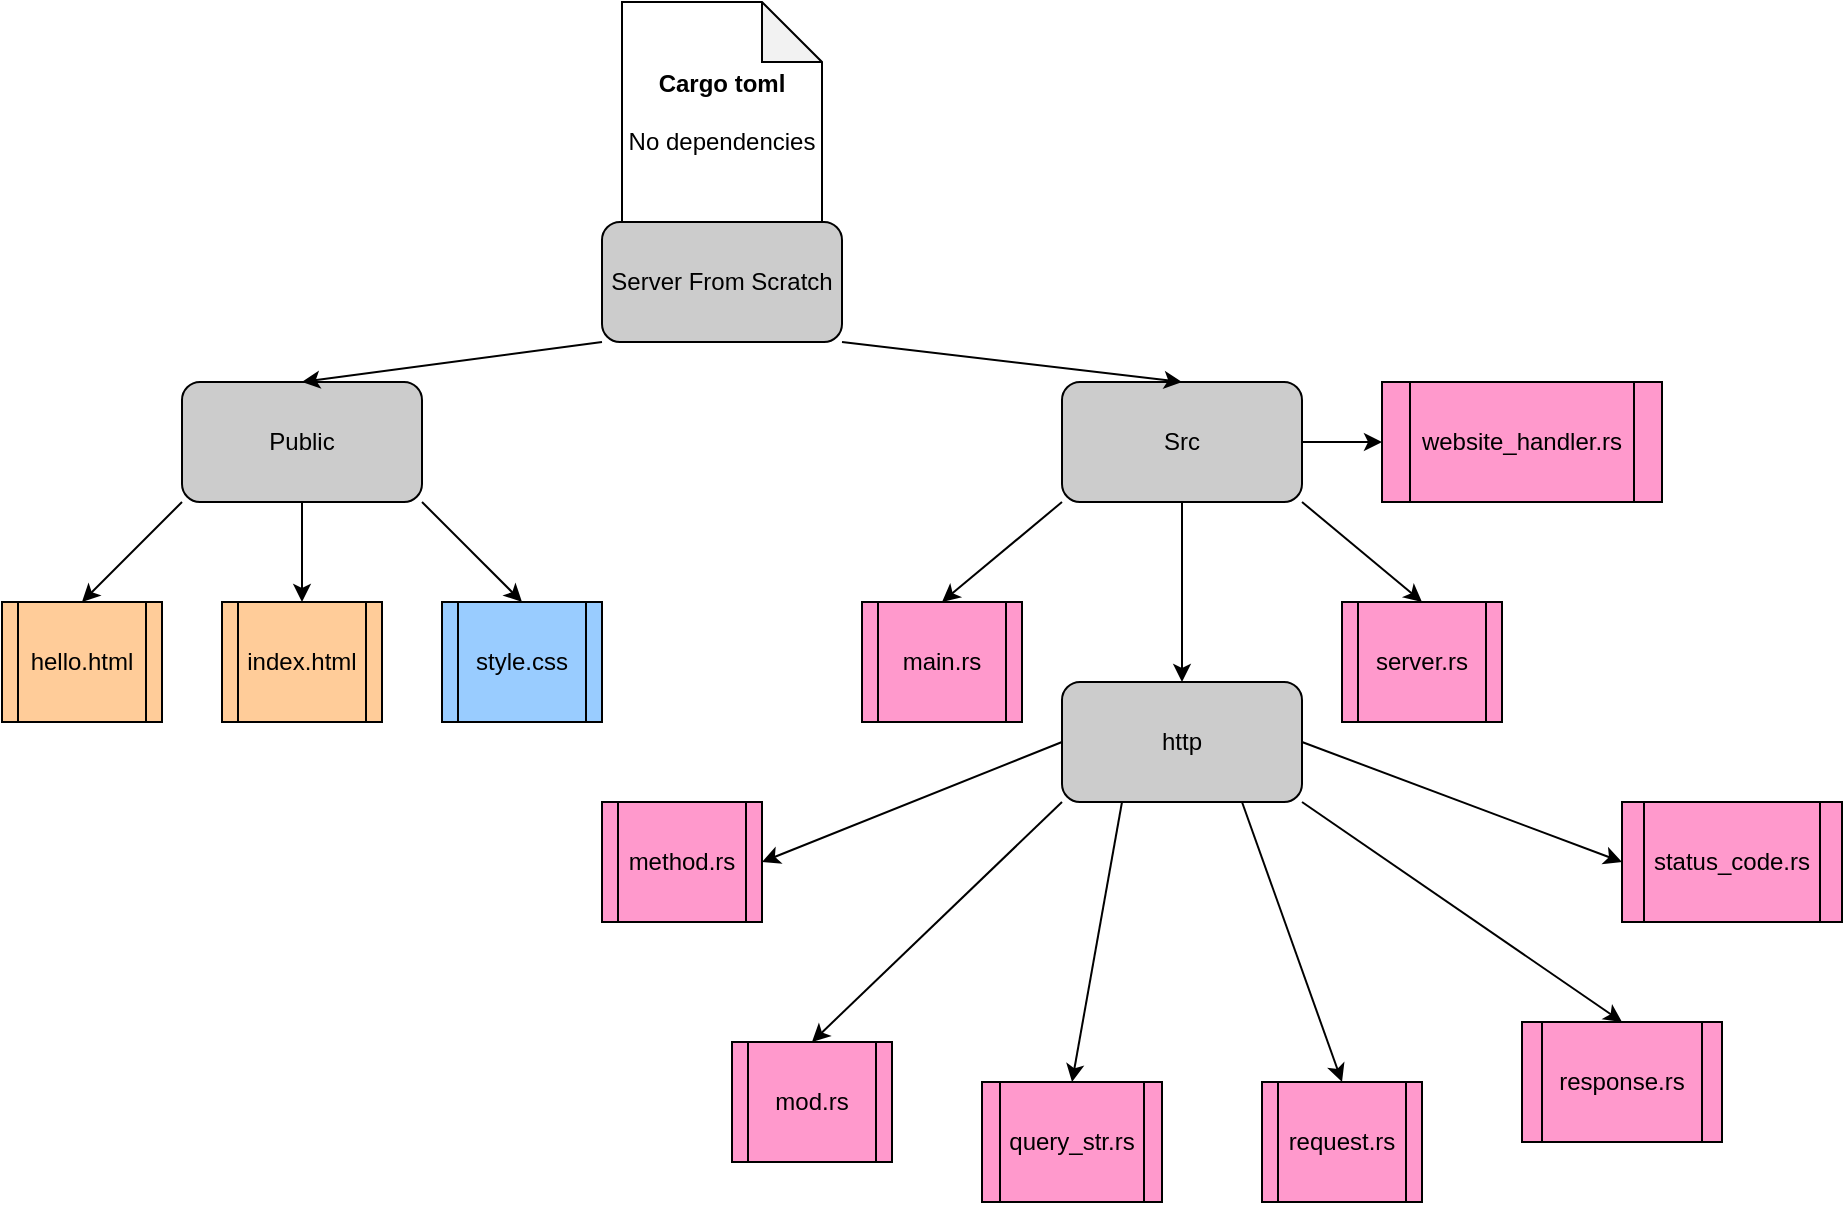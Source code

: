 <mxfile version="14.4.3" type="device"><diagram id="HKCk2u3lN4R9KL1yJcvm" name="Page-1"><mxGraphModel dx="4405" dy="2055" grid="1" gridSize="10" guides="1" tooltips="1" connect="1" arrows="1" fold="1" page="1" pageScale="1" pageWidth="850" pageHeight="1100" math="0" shadow="0"><root><mxCell id="0"/><mxCell id="1" parent="0"/><mxCell id="ZQlsFEjxSRPz4jeOwLAu-18" value="hello.html" style="shape=process;whiteSpace=wrap;html=1;backgroundOutline=1;fillColor=#FFCC99;" parent="1" vertex="1"><mxGeometry x="-495" y="510" width="80" height="60" as="geometry"/></mxCell><mxCell id="ZQlsFEjxSRPz4jeOwLAu-17" value="style.css" style="shape=process;whiteSpace=wrap;html=1;backgroundOutline=1;fillColor=#99CCFF;" parent="1" vertex="1"><mxGeometry x="-275" y="510" width="80" height="60" as="geometry"/></mxCell><mxCell id="ZQlsFEjxSRPz4jeOwLAu-16" value="index.html" style="shape=process;whiteSpace=wrap;html=1;backgroundOutline=1;fillColor=#FFCC99;" parent="1" vertex="1"><mxGeometry x="-385" y="510" width="80" height="60" as="geometry"/></mxCell><mxCell id="ZQlsFEjxSRPz4jeOwLAu-1" value="Public" style="rounded=1;whiteSpace=wrap;html=1;fillColor=#CCCCCC;" parent="1" vertex="1"><mxGeometry x="-405" y="400" width="120" height="60" as="geometry"/></mxCell><mxCell id="ZQlsFEjxSRPz4jeOwLAu-2" value="Src" style="rounded=1;whiteSpace=wrap;html=1;fillColor=#CCCCCC;" parent="1" vertex="1"><mxGeometry x="35" y="400" width="120" height="60" as="geometry"/></mxCell><mxCell id="ZQlsFEjxSRPz4jeOwLAu-7" value="" style="endArrow=classic;html=1;exitX=0.5;exitY=1;exitDx=0;exitDy=0;entryX=0.5;entryY=0;entryDx=0;entryDy=0;" parent="1" source="ZQlsFEjxSRPz4jeOwLAu-1" edge="1"><mxGeometry width="50" height="50" relative="1" as="geometry"><mxPoint x="-225" y="650" as="sourcePoint"/><mxPoint x="-345" y="510" as="targetPoint"/></mxGeometry></mxCell><mxCell id="ZQlsFEjxSRPz4jeOwLAu-8" value="Server From Scratch" style="rounded=1;whiteSpace=wrap;html=1;fillColor=#CCCCCC;" parent="1" vertex="1"><mxGeometry x="-195" y="320" width="120" height="60" as="geometry"/></mxCell><mxCell id="ZQlsFEjxSRPz4jeOwLAu-9" value="" style="endArrow=classic;html=1;entryX=0.5;entryY=0;entryDx=0;entryDy=0;exitX=0;exitY=1;exitDx=0;exitDy=0;" parent="1" source="ZQlsFEjxSRPz4jeOwLAu-8" target="ZQlsFEjxSRPz4jeOwLAu-1" edge="1"><mxGeometry width="50" height="50" relative="1" as="geometry"><mxPoint x="-185" y="390" as="sourcePoint"/><mxPoint x="-105" y="680" as="targetPoint"/></mxGeometry></mxCell><mxCell id="ZQlsFEjxSRPz4jeOwLAu-10" value="" style="endArrow=classic;html=1;exitX=1;exitY=1;exitDx=0;exitDy=0;entryX=0.5;entryY=0;entryDx=0;entryDy=0;" parent="1" source="ZQlsFEjxSRPz4jeOwLAu-8" target="ZQlsFEjxSRPz4jeOwLAu-2" edge="1"><mxGeometry width="50" height="50" relative="1" as="geometry"><mxPoint x="-155" y="650" as="sourcePoint"/><mxPoint x="-105" y="600" as="targetPoint"/></mxGeometry></mxCell><mxCell id="ZQlsFEjxSRPz4jeOwLAu-15" value="&lt;b&gt;Cargo toml&lt;/b&gt;&lt;br&gt;&lt;br&gt;No dependencies" style="shape=note;whiteSpace=wrap;html=1;backgroundOutline=1;darkOpacity=0.05;" parent="1" vertex="1"><mxGeometry x="-185" y="210" width="100" height="110" as="geometry"/></mxCell><mxCell id="ZQlsFEjxSRPz4jeOwLAu-19" value="" style="endArrow=classic;html=1;exitX=0;exitY=1;exitDx=0;exitDy=0;entryX=0.5;entryY=0;entryDx=0;entryDy=0;" parent="1" source="ZQlsFEjxSRPz4jeOwLAu-1" target="ZQlsFEjxSRPz4jeOwLAu-18" edge="1"><mxGeometry width="50" height="50" relative="1" as="geometry"><mxPoint x="-115" y="560" as="sourcePoint"/><mxPoint x="-65" y="510" as="targetPoint"/></mxGeometry></mxCell><mxCell id="ZQlsFEjxSRPz4jeOwLAu-20" value="" style="endArrow=classic;html=1;exitX=1;exitY=1;exitDx=0;exitDy=0;entryX=0.5;entryY=0;entryDx=0;entryDy=0;" parent="1" source="ZQlsFEjxSRPz4jeOwLAu-1" target="ZQlsFEjxSRPz4jeOwLAu-17" edge="1"><mxGeometry width="50" height="50" relative="1" as="geometry"><mxPoint x="-115" y="560" as="sourcePoint"/><mxPoint x="-85" y="510" as="targetPoint"/></mxGeometry></mxCell><mxCell id="ZQlsFEjxSRPz4jeOwLAu-22" value="main.rs" style="shape=process;whiteSpace=wrap;html=1;backgroundOutline=1;fillColor=#FF99CC;" parent="1" vertex="1"><mxGeometry x="-65" y="510" width="80" height="60" as="geometry"/></mxCell><mxCell id="ZQlsFEjxSRPz4jeOwLAu-23" value="server.rs" style="shape=process;whiteSpace=wrap;html=1;backgroundOutline=1;fillColor=#FF99CC;" parent="1" vertex="1"><mxGeometry x="175" y="510" width="80" height="60" as="geometry"/></mxCell><mxCell id="ZQlsFEjxSRPz4jeOwLAu-24" value="" style="endArrow=classic;html=1;exitX=0;exitY=1;exitDx=0;exitDy=0;entryX=0.5;entryY=0;entryDx=0;entryDy=0;" parent="1" source="ZQlsFEjxSRPz4jeOwLAu-2" target="ZQlsFEjxSRPz4jeOwLAu-22" edge="1"><mxGeometry width="50" height="50" relative="1" as="geometry"><mxPoint x="-195" y="600" as="sourcePoint"/><mxPoint x="-145" y="550" as="targetPoint"/></mxGeometry></mxCell><mxCell id="ZQlsFEjxSRPz4jeOwLAu-26" value="" style="endArrow=classic;html=1;exitX=1;exitY=1;exitDx=0;exitDy=0;entryX=0.5;entryY=0;entryDx=0;entryDy=0;" parent="1" source="ZQlsFEjxSRPz4jeOwLAu-2" target="ZQlsFEjxSRPz4jeOwLAu-23" edge="1"><mxGeometry width="50" height="50" relative="1" as="geometry"><mxPoint x="-195" y="600" as="sourcePoint"/><mxPoint x="-145" y="550" as="targetPoint"/></mxGeometry></mxCell><mxCell id="ZQlsFEjxSRPz4jeOwLAu-27" value="http" style="rounded=1;whiteSpace=wrap;html=1;fillColor=#CCCCCC;" parent="1" vertex="1"><mxGeometry x="35" y="550" width="120" height="60" as="geometry"/></mxCell><mxCell id="ZQlsFEjxSRPz4jeOwLAu-28" value="" style="endArrow=classic;html=1;exitX=0.5;exitY=1;exitDx=0;exitDy=0;entryX=0.5;entryY=0;entryDx=0;entryDy=0;" parent="1" source="ZQlsFEjxSRPz4jeOwLAu-2" target="ZQlsFEjxSRPz4jeOwLAu-27" edge="1"><mxGeometry width="50" height="50" relative="1" as="geometry"><mxPoint x="-195" y="600" as="sourcePoint"/><mxPoint x="-145" y="550" as="targetPoint"/></mxGeometry></mxCell><mxCell id="ZQlsFEjxSRPz4jeOwLAu-29" value="mod.rs" style="shape=process;whiteSpace=wrap;html=1;backgroundOutline=1;fillColor=#FF99CC;" parent="1" vertex="1"><mxGeometry x="-130" y="730" width="80" height="60" as="geometry"/></mxCell><mxCell id="ZQlsFEjxSRPz4jeOwLAu-30" value="query_str.rs" style="shape=process;whiteSpace=wrap;html=1;backgroundOutline=1;fillColor=#FF99CC;" parent="1" vertex="1"><mxGeometry x="-5" y="750" width="90" height="60" as="geometry"/></mxCell><mxCell id="ZQlsFEjxSRPz4jeOwLAu-31" value="request.rs" style="shape=process;whiteSpace=wrap;html=1;backgroundOutline=1;fillColor=#FF99CC;" parent="1" vertex="1"><mxGeometry x="135" y="750" width="80" height="60" as="geometry"/></mxCell><mxCell id="ZQlsFEjxSRPz4jeOwLAu-32" value="response.rs" style="shape=process;whiteSpace=wrap;html=1;backgroundOutline=1;fillColor=#FF99CC;" parent="1" vertex="1"><mxGeometry x="265" y="720" width="100" height="60" as="geometry"/></mxCell><mxCell id="ZQlsFEjxSRPz4jeOwLAu-33" value="status_code.rs" style="shape=process;whiteSpace=wrap;html=1;backgroundOutline=1;fillColor=#FF99CC;" parent="1" vertex="1"><mxGeometry x="315" y="610" width="110" height="60" as="geometry"/></mxCell><mxCell id="ZQlsFEjxSRPz4jeOwLAu-34" value="method.rs" style="shape=process;whiteSpace=wrap;html=1;backgroundOutline=1;fillColor=#FF99CC;" parent="1" vertex="1"><mxGeometry x="-195" y="610" width="80" height="60" as="geometry"/></mxCell><mxCell id="ZQlsFEjxSRPz4jeOwLAu-36" value="" style="endArrow=classic;html=1;exitX=0;exitY=0.5;exitDx=0;exitDy=0;entryX=1;entryY=0.5;entryDx=0;entryDy=0;" parent="1" source="ZQlsFEjxSRPz4jeOwLAu-27" target="ZQlsFEjxSRPz4jeOwLAu-34" edge="1"><mxGeometry width="50" height="50" relative="1" as="geometry"><mxPoint x="-155" y="460" as="sourcePoint"/><mxPoint x="-105" y="410" as="targetPoint"/></mxGeometry></mxCell><mxCell id="ZQlsFEjxSRPz4jeOwLAu-37" value="" style="endArrow=classic;html=1;entryX=0.5;entryY=0;entryDx=0;entryDy=0;exitX=0;exitY=1;exitDx=0;exitDy=0;" parent="1" source="ZQlsFEjxSRPz4jeOwLAu-27" target="ZQlsFEjxSRPz4jeOwLAu-29" edge="1"><mxGeometry width="50" height="50" relative="1" as="geometry"><mxPoint x="35" y="600" as="sourcePoint"/><mxPoint x="-105" y="410" as="targetPoint"/></mxGeometry></mxCell><mxCell id="ZQlsFEjxSRPz4jeOwLAu-38" value="" style="endArrow=classic;html=1;exitX=0.25;exitY=1;exitDx=0;exitDy=0;entryX=0.5;entryY=0;entryDx=0;entryDy=0;" parent="1" source="ZQlsFEjxSRPz4jeOwLAu-27" target="ZQlsFEjxSRPz4jeOwLAu-30" edge="1"><mxGeometry width="50" height="50" relative="1" as="geometry"><mxPoint x="-155" y="460" as="sourcePoint"/><mxPoint x="-105" y="410" as="targetPoint"/></mxGeometry></mxCell><mxCell id="ZQlsFEjxSRPz4jeOwLAu-39" value="" style="endArrow=classic;html=1;exitX=0.75;exitY=1;exitDx=0;exitDy=0;entryX=0.5;entryY=0;entryDx=0;entryDy=0;" parent="1" source="ZQlsFEjxSRPz4jeOwLAu-27" target="ZQlsFEjxSRPz4jeOwLAu-31" edge="1"><mxGeometry width="50" height="50" relative="1" as="geometry"><mxPoint x="-155" y="460" as="sourcePoint"/><mxPoint x="-105" y="410" as="targetPoint"/></mxGeometry></mxCell><mxCell id="ZQlsFEjxSRPz4jeOwLAu-40" value="" style="endArrow=classic;html=1;exitX=1;exitY=1;exitDx=0;exitDy=0;entryX=0.5;entryY=0;entryDx=0;entryDy=0;" parent="1" source="ZQlsFEjxSRPz4jeOwLAu-27" target="ZQlsFEjxSRPz4jeOwLAu-32" edge="1"><mxGeometry width="50" height="50" relative="1" as="geometry"><mxPoint x="-155" y="460" as="sourcePoint"/><mxPoint x="-105" y="410" as="targetPoint"/></mxGeometry></mxCell><mxCell id="ZQlsFEjxSRPz4jeOwLAu-41" value="" style="endArrow=classic;html=1;exitX=1;exitY=0.5;exitDx=0;exitDy=0;entryX=0;entryY=0.5;entryDx=0;entryDy=0;" parent="1" source="ZQlsFEjxSRPz4jeOwLAu-27" target="ZQlsFEjxSRPz4jeOwLAu-33" edge="1"><mxGeometry width="50" height="50" relative="1" as="geometry"><mxPoint x="-155" y="460" as="sourcePoint"/><mxPoint x="-105" y="410" as="targetPoint"/></mxGeometry></mxCell><mxCell id="ZQlsFEjxSRPz4jeOwLAu-42" value="website_handler.rs" style="shape=process;whiteSpace=wrap;html=1;backgroundOutline=1;fillColor=#FF99CC;" parent="1" vertex="1"><mxGeometry x="195" y="400" width="140" height="60" as="geometry"/></mxCell><mxCell id="ZQlsFEjxSRPz4jeOwLAu-43" value="" style="endArrow=classic;html=1;exitX=1;exitY=0.5;exitDx=0;exitDy=0;entryX=0;entryY=0.5;entryDx=0;entryDy=0;" parent="1" source="ZQlsFEjxSRPz4jeOwLAu-2" target="ZQlsFEjxSRPz4jeOwLAu-42" edge="1"><mxGeometry width="50" height="50" relative="1" as="geometry"><mxPoint x="-5" y="590" as="sourcePoint"/><mxPoint x="45" y="540" as="targetPoint"/></mxGeometry></mxCell></root></mxGraphModel></diagram></mxfile>